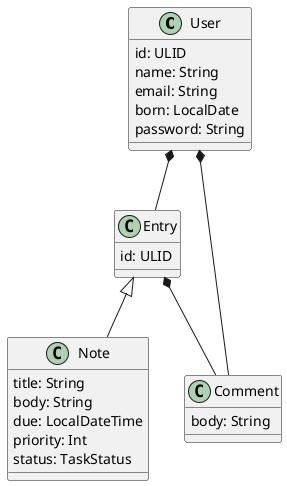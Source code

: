 @startuml

class User {
  id: ULID
  name: String
  email: String
  born: LocalDate
  password: String
}

class Entry {
  id: ULID
}

class Note {
  title: String
  body: String
  due: LocalDateTime
  priority: Int
  status: TaskStatus
}
Entry <|-- Note

class Comment {
  body: String
}

User *-- Comment
User *-- Entry
Entry *-- Comment

@enduml
